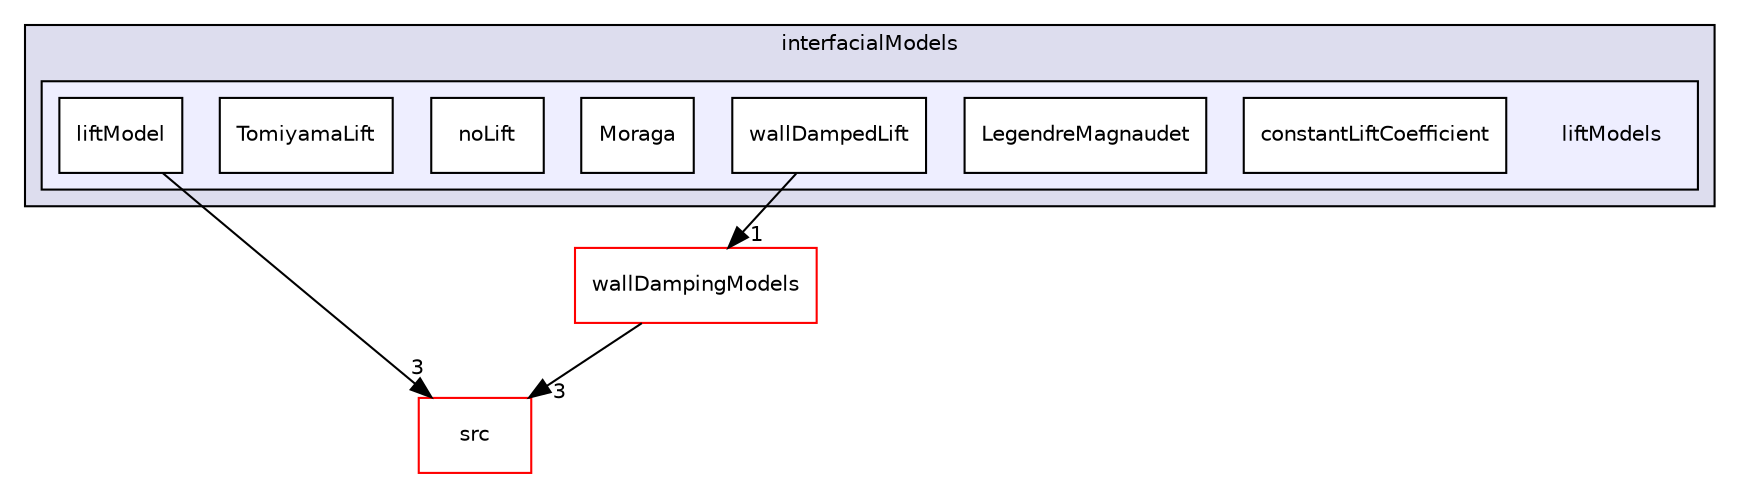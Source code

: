 digraph "applications/solvers/multiphase/reactingEulerFoam/interfacialModels/liftModels" {
  bgcolor=transparent;
  compound=true
  node [ fontsize="10", fontname="Helvetica"];
  edge [ labelfontsize="10", labelfontname="Helvetica"];
  subgraph clusterdir_27c83a420e522b8ccff26d2d4e401b3e {
    graph [ bgcolor="#ddddee", pencolor="black", label="interfacialModels" fontname="Helvetica", fontsize="10", URL="dir_27c83a420e522b8ccff26d2d4e401b3e.html"]
  subgraph clusterdir_958cf92edb2f8614047546908bf03d2a {
    graph [ bgcolor="#eeeeff", pencolor="black", label="" URL="dir_958cf92edb2f8614047546908bf03d2a.html"];
    dir_958cf92edb2f8614047546908bf03d2a [shape=plaintext label="liftModels"];
    dir_660834d707c61d1998ad7ebf7920638c [shape=box label="constantLiftCoefficient" color="black" fillcolor="white" style="filled" URL="dir_660834d707c61d1998ad7ebf7920638c.html"];
    dir_3212254ff9845af1f8427485f4745913 [shape=box label="LegendreMagnaudet" color="black" fillcolor="white" style="filled" URL="dir_3212254ff9845af1f8427485f4745913.html"];
    dir_3b4de80c6e57bb59aeaccbcc4fbe7307 [shape=box label="liftModel" color="black" fillcolor="white" style="filled" URL="dir_3b4de80c6e57bb59aeaccbcc4fbe7307.html"];
    dir_52f3db88fc19a7fd0c4309bcf1932e99 [shape=box label="Moraga" color="black" fillcolor="white" style="filled" URL="dir_52f3db88fc19a7fd0c4309bcf1932e99.html"];
    dir_a009b242410c2d675e5a096faafc2a51 [shape=box label="noLift" color="black" fillcolor="white" style="filled" URL="dir_a009b242410c2d675e5a096faafc2a51.html"];
    dir_4491e267500401c287673bf1cf6d86ce [shape=box label="TomiyamaLift" color="black" fillcolor="white" style="filled" URL="dir_4491e267500401c287673bf1cf6d86ce.html"];
    dir_f957889ab703258dbd2965480dc715d1 [shape=box label="wallDampedLift" color="black" fillcolor="white" style="filled" URL="dir_f957889ab703258dbd2965480dc715d1.html"];
  }
  }
  dir_68267d1309a1af8e8297ef4c3efbcdba [shape=box label="src" color="red" URL="dir_68267d1309a1af8e8297ef4c3efbcdba.html"];
  dir_cee67cef8b707840d7034735f1e2f9fa [shape=box label="wallDampingModels" color="red" URL="dir_cee67cef8b707840d7034735f1e2f9fa.html"];
  dir_3b4de80c6e57bb59aeaccbcc4fbe7307->dir_68267d1309a1af8e8297ef4c3efbcdba [headlabel="3", labeldistance=1.5 headhref="dir_000273_000737.html"];
  dir_f957889ab703258dbd2965480dc715d1->dir_cee67cef8b707840d7034735f1e2f9fa [headlabel="1", labeldistance=1.5 headhref="dir_000281_000314.html"];
  dir_cee67cef8b707840d7034735f1e2f9fa->dir_68267d1309a1af8e8297ef4c3efbcdba [headlabel="3", labeldistance=1.5 headhref="dir_000314_000737.html"];
}
